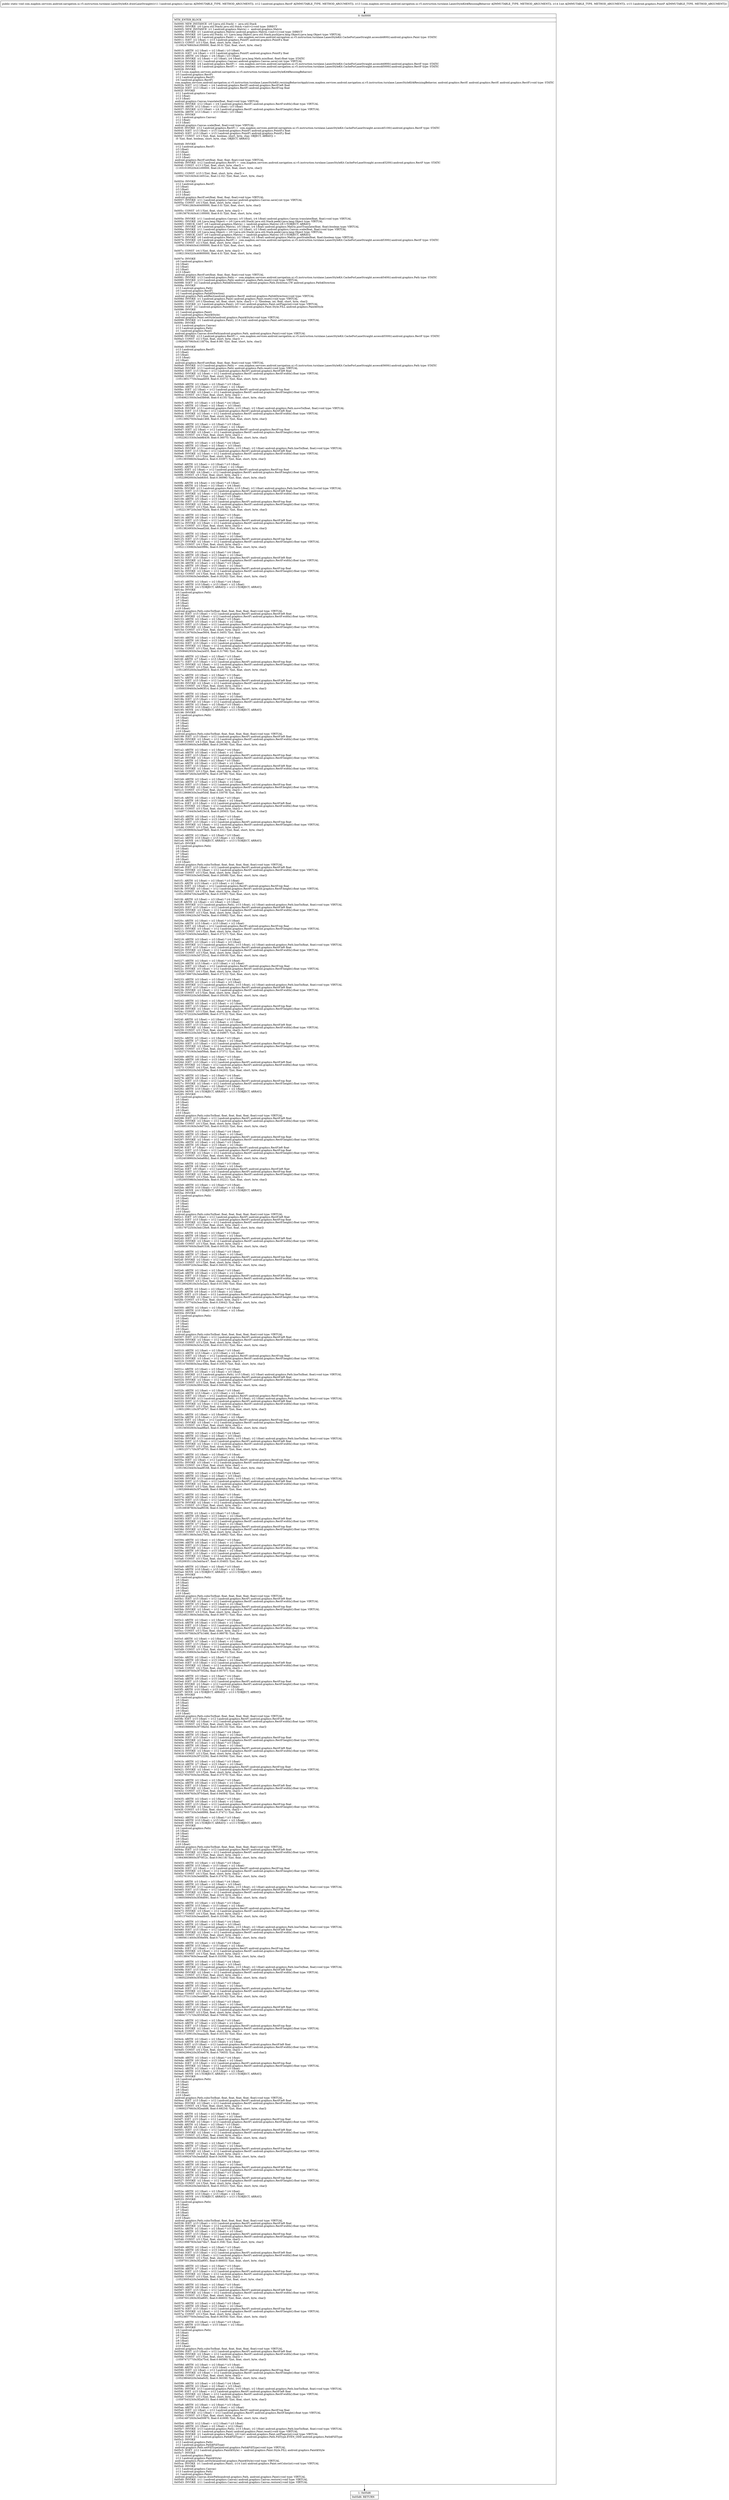 digraph "CFG forcom.mapbox.services.android.navigation.ui.v5.instruction.turnlane.LanesStyleKit.drawLaneStraight(Landroid\/graphics\/Canvas;Landroid\/graphics\/RectF;Lcom\/mapbox\/services\/android\/navigation\/ui\/v5\/instruction\/turnlane\/LanesStyleKit$ResizingBehavior;ILandroid\/graphics\/PointF;)V" {
Node_0 [shape=record,label="{0\:\ 0x0000|MTH_ENTER_BLOCK\l|0x0000: NEW_INSTANCE  (r0 I:java.util.Stack) =  java.util.Stack \l0x0002: INVOKE  (r0 I:java.util.Stack) java.util.Stack.\<init\>():void type: DIRECT \l0x0005: NEW_INSTANCE  (r1 I:android.graphics.Matrix) =  android.graphics.Matrix \l0x0007: INVOKE  (r1 I:android.graphics.Matrix) android.graphics.Matrix.\<init\>():void type: DIRECT \l0x000a: INVOKE  (r0 I:java.util.Stack), (r1 I:java.lang.Object) java.util.Stack.push(java.lang.Object):java.lang.Object type: VIRTUAL \l0x000d: INVOKE  (r1 I:android.graphics.Paint) =  com.mapbox.services.android.navigation.ui.v5.instruction.turnlane.LanesStyleKit.CacheForLaneStraight.access$4800():android.graphics.Paint type: STATIC \l0x0011: IGET  (r2 I:float) = (r15 I:android.graphics.PointF) android.graphics.PointF.x float \l0x0013: CONST  (r3 I:?[int, float, short, byte, char]) = \l  (1106247680(0x41f00000, float:30.0) ?[int, float, short, byte, char])\l \l0x0015: ARITH  (r2 I:float) = (r2 I:float) \/ (r3 I:float) \l0x0016: IGET  (r4 I:float) = (r15 I:android.graphics.PointF) android.graphics.PointF.y float \l0x0018: ARITH  (r4 I:float) = (r4 I:float) \/ (r3 I:float) \l0x0019: INVOKE  (r2 I:float) = (r2 I:float), (r4 I:float) java.lang.Math.min(float, float):float type: STATIC \l0x001d: INVOKE  (r11 I:android.graphics.Canvas) android.graphics.Canvas.save():int type: VIRTUAL \l0x0020: INVOKE  (r4 I:android.graphics.RectF) =  com.mapbox.services.android.navigation.ui.v5.instruction.turnlane.LanesStyleKit.CacheForLaneStraight.access$4900():android.graphics.RectF type: STATIC \l0x0024: INVOKE  (r5 I:android.graphics.RectF) =  com.mapbox.services.android.navigation.ui.v5.instruction.turnlane.LanesStyleKit.CacheForLaneStraight.access$5000():android.graphics.RectF type: STATIC \l0x0028: INVOKE  \l  (r13 I:com.mapbox.services.android.navigation.ui.v5.instruction.turnlane.LanesStyleKit$ResizingBehavior)\l  (r5 I:android.graphics.RectF)\l  (r12 I:android.graphics.RectF)\l  (r4 I:android.graphics.RectF)\l com.mapbox.services.android.navigation.ui.v5.instruction.turnlane.LanesStyleKit.resizingBehaviorApply(com.mapbox.services.android.navigation.ui.v5.instruction.turnlane.LanesStyleKit$ResizingBehavior, android.graphics.RectF, android.graphics.RectF, android.graphics.RectF):void type: STATIC \l0x002b: IGET  (r12 I:float) = (r4 I:android.graphics.RectF) android.graphics.RectF.left float \l0x002d: IGET  (r13 I:float) = (r4 I:android.graphics.RectF) android.graphics.RectF.top float \l0x002f: INVOKE  \l  (r11 I:android.graphics.Canvas)\l  (r12 I:float)\l  (r13 I:float)\l android.graphics.Canvas.translate(float, float):void type: VIRTUAL \l0x0032: INVOKE  (r12 I:float) = (r4 I:android.graphics.RectF) android.graphics.RectF.width():float type: VIRTUAL \l0x0036: ARITH  (r12 I:float) = (r12 I:float) \/ (r3 I:float) \l0x0037: INVOKE  (r13 I:float) = (r4 I:android.graphics.RectF) android.graphics.RectF.height():float type: VIRTUAL \l0x003b: ARITH  (r13 I:float) = (r13 I:float) \/ (r3 I:float) \l0x003c: INVOKE  \l  (r11 I:android.graphics.Canvas)\l  (r12 I:float)\l  (r13 I:float)\l android.graphics.Canvas.scale(float, float):void type: VIRTUAL \l0x003f: INVOKE  (r12 I:android.graphics.RectF) =  com.mapbox.services.android.navigation.ui.v5.instruction.turnlane.LanesStyleKit.CacheForLaneStraight.access$5100():android.graphics.RectF type: STATIC \l0x0043: IGET  (r13 I:float) = (r15 I:android.graphics.PointF) android.graphics.PointF.x float \l0x0045: IGET  (r15 I:float) = (r15 I:android.graphics.PointF) android.graphics.PointF.y float \l0x0047: CONST  (r3 I:?[int, float, boolean, short, byte, char, OBJECT, ARRAY]) = \l  (0 ?[int, float, boolean, short, byte, char, OBJECT, ARRAY])\l \l0x0048: INVOKE  \l  (r12 I:android.graphics.RectF)\l  (r3 I:float)\l  (r3 I:float)\l  (r13 I:float)\l  (r15 I:float)\l android.graphics.RectF.set(float, float, float, float):void type: VIRTUAL \l0x004b: INVOKE  (r12 I:android.graphics.RectF) =  com.mapbox.services.android.navigation.ui.v5.instruction.turnlane.LanesStyleKit.CacheForLaneStraight.access$5200():android.graphics.RectF type: STATIC \l0x004f: CONST  (r13 I:?[int, float, short, byte, char]) = \l  (1103101952(0x41c00000, float:24.0) ?[int, float, short, byte, char])\l \l0x0051: CONST  (r15 I:?[int, float, short, byte, char]) = \l  (1094734316(0x414051ec, float:12.02) ?[int, float, short, byte, char])\l \l0x0054: INVOKE  \l  (r12 I:android.graphics.RectF)\l  (r3 I:float)\l  (r3 I:float)\l  (r15 I:float)\l  (r13 I:float)\l android.graphics.RectF.set(float, float, float, float):void type: VIRTUAL \l0x0057: INVOKE  (r11 I:android.graphics.Canvas) android.graphics.Canvas.save():int type: VIRTUAL \l0x005a: CONST  (r4 I:?[int, float, short, byte, char]) = \l  (1077936128(0x40400000, float:3.0) ?[int, float, short, byte, char])\l \l0x005c: CONST  (r5 I:?[int, float, short, byte, char]) = \l  (1091567616(0x41100000, float:9.0) ?[int, float, short, byte, char])\l \l0x005e: INVOKE  (r11 I:android.graphics.Canvas), (r5 I:float), (r4 I:float) android.graphics.Canvas.translate(float, float):void type: VIRTUAL \l0x0061: INVOKE  (r6 I:java.lang.Object) = (r0 I:java.util.Stack) java.util.Stack.peek():java.lang.Object type: VIRTUAL \l0x0065: CHECK_CAST  (r6 I:android.graphics.Matrix) = (android.graphics.Matrix) (r6 I:?[OBJECT, ARRAY]) \l0x0067: INVOKE  (r6 I:android.graphics.Matrix), (r5 I:float), (r4 I:float) android.graphics.Matrix.postTranslate(float, float):boolean type: VIRTUAL \l0x006a: INVOKE  (r11 I:android.graphics.Canvas), (r2 I:float), (r2 I:float) android.graphics.Canvas.scale(float, float):void type: VIRTUAL \l0x006d: INVOKE  (r0 I:java.lang.Object) = (r0 I:java.util.Stack) java.util.Stack.peek():java.lang.Object type: VIRTUAL \l0x0071: CHECK_CAST  (r0 I:android.graphics.Matrix) = (android.graphics.Matrix) (r0 I:?[OBJECT, ARRAY]) \l0x0073: INVOKE  (r0 I:android.graphics.Matrix), (r2 I:float), (r2 I:float) android.graphics.Matrix.postScale(float, float):boolean type: VIRTUAL \l0x0076: INVOKE  (r0 I:android.graphics.RectF) =  com.mapbox.services.android.navigation.ui.v5.instruction.turnlane.LanesStyleKit.CacheForLaneStraight.access$5300():android.graphics.RectF type: STATIC \l0x007a: CONST  (r2 I:?[int, float, short, byte, char]) = \l  (1090519040(0x41000000, float:8.0) ?[int, float, short, byte, char])\l \l0x007c: CONST  (r4 I:?[int, float, short, byte, char]) = \l  (1082130432(0x40800000, float:4.0) ?[int, float, short, byte, char])\l \l0x007e: INVOKE  \l  (r0 I:android.graphics.RectF)\l  (r4 I:float)\l  (r2 I:float)\l  (r2 I:float)\l  (r13 I:float)\l android.graphics.RectF.set(float, float, float, float):void type: VIRTUAL \l0x0081: INVOKE  (r13 I:android.graphics.Path) =  com.mapbox.services.android.navigation.ui.v5.instruction.turnlane.LanesStyleKit.CacheForLaneStraight.access$5400():android.graphics.Path type: STATIC \l0x0085: INVOKE  (r13 I:android.graphics.Path) android.graphics.Path.reset():void type: VIRTUAL \l0x0088: SGET  (r2 I:android.graphics.Path$Direction) =  android.graphics.Path.Direction.CW android.graphics.Path$Direction \l0x008a: INVOKE  \l  (r13 I:android.graphics.Path)\l  (r0 I:android.graphics.RectF)\l  (r2 I:android.graphics.Path$Direction)\l android.graphics.Path.addRect(android.graphics.RectF, android.graphics.Path$Direction):void type: VIRTUAL \l0x008d: INVOKE  (r1 I:android.graphics.Paint) android.graphics.Paint.reset():void type: VIRTUAL \l0x0090: CONST  (r0 I:?[boolean, int, float, short, byte, char]) = (1 ?[boolean, int, float, short, byte, char]) \l0x0091: INVOKE  (r1 I:android.graphics.Paint), (r0 I:int) android.graphics.Paint.setFlags(int):void type: VIRTUAL \l0x0094: SGET  (r2 I:android.graphics.Paint$Style) =  android.graphics.Paint.Style.FILL android.graphics.Paint$Style \l0x0096: INVOKE  \l  (r1 I:android.graphics.Paint)\l  (r2 I:android.graphics.Paint$Style)\l android.graphics.Paint.setStyle(android.graphics.Paint$Style):void type: VIRTUAL \l0x0099: INVOKE  (r1 I:android.graphics.Paint), (r14 I:int) android.graphics.Paint.setColor(int):void type: VIRTUAL \l0x009c: INVOKE  \l  (r11 I:android.graphics.Canvas)\l  (r13 I:android.graphics.Path)\l  (r1 I:android.graphics.Paint)\l android.graphics.Canvas.drawPath(android.graphics.Path, android.graphics.Paint):void type: VIRTUAL \l0x009f: INVOKE  (r13 I:android.graphics.RectF) =  com.mapbox.services.android.navigation.ui.v5.instruction.turnlane.LanesStyleKit.CacheForLaneStraight.access$5500():android.graphics.RectF type: STATIC \l0x00a3: CONST  (r2 I:?[int, float, short, byte, char]) = \l  (1092605706(0x411fd70a, float:9.99) ?[int, float, short, byte, char])\l \l0x00a6: INVOKE  \l  (r13 I:android.graphics.RectF)\l  (r3 I:float)\l  (r3 I:float)\l  (r15 I:float)\l  (r2 I:float)\l android.graphics.RectF.set(float, float, float, float):void type: VIRTUAL \l0x00a9: INVOKE  (r13 I:android.graphics.Path) =  com.mapbox.services.android.navigation.ui.v5.instruction.turnlane.LanesStyleKit.CacheForLaneStraight.access$5600():android.graphics.Path type: STATIC \l0x00ad: INVOKE  (r13 I:android.graphics.Path) android.graphics.Path.reset():void type: VIRTUAL \l0x00b0: IGET  (r15 I:float) = (r12 I:android.graphics.RectF) android.graphics.RectF.left float \l0x00b2: INVOKE  (r2 I:float) = (r12 I:android.graphics.RectF) android.graphics.RectF.width():float type: VIRTUAL \l0x00b6: CONST  (r3 I:?[int, float, short, byte, char]) = \l  (1051385177(0x3eaadd59, float:0.33372) ?[int, float, short, byte, char])\l \l0x00b9: ARITH  (r2 I:float) = (r2 I:float) * (r3 I:float) \l0x00bb: ARITH  (r15 I:float) = (r15 I:float) + (r2 I:float) \l0x00bc: IGET  (r2 I:float) = (r12 I:android.graphics.RectF) android.graphics.RectF.top float \l0x00be: INVOKE  (r3 I:float) = (r12 I:android.graphics.RectF) android.graphics.RectF.height():float type: VIRTUAL \l0x00c2: CONST  (r4 I:?[int, float, short, byte, char]) = \l  (1054062150(0x3ed3b646, float:0.4135) ?[int, float, short, byte, char])\l \l0x00c5: ARITH  (r3 I:float) = (r3 I:float) * (r4 I:float) \l0x00c7: ARITH  (r2 I:float) = (r2 I:float) + (r3 I:float) \l0x00c8: INVOKE  (r13 I:android.graphics.Path), (r15 I:float), (r2 I:float) android.graphics.Path.moveTo(float, float):void type: VIRTUAL \l0x00cb: IGET  (r15 I:float) = (r12 I:android.graphics.RectF) android.graphics.RectF.left float \l0x00cd: INVOKE  (r2 I:float) = (r12 I:android.graphics.RectF) android.graphics.RectF.width():float type: VIRTUAL \l0x00d1: CONST  (r3 I:?[int, float, short, byte, char]) = \l  (1051399270(0x3eab1466, float:0.33414) ?[int, float, short, byte, char])\l \l0x00d4: ARITH  (r2 I:float) = (r2 I:float) * (r3 I:float) \l0x00d6: ARITH  (r15 I:float) = (r15 I:float) + (r2 I:float) \l0x00d7: IGET  (r2 I:float) = (r12 I:android.graphics.RectF) android.graphics.RectF.top float \l0x00d9: INVOKE  (r3 I:float) = (r12 I:android.graphics.RectF) android.graphics.RectF.height():float type: VIRTUAL \l0x00dd: CONST  (r4 I:?[int, float, short, byte, char]) = \l  (1052292153(0x3eb8b439, float:0.36075) ?[int, float, short, byte, char])\l \l0x00e0: ARITH  (r3 I:float) = (r3 I:float) * (r4 I:float) \l0x00e2: ARITH  (r2 I:float) = (r2 I:float) + (r3 I:float) \l0x00e3: INVOKE  (r13 I:android.graphics.Path), (r15 I:float), (r2 I:float) android.graphics.Path.lineTo(float, float):void type: VIRTUAL \l0x00e6: IGET  (r15 I:float) = (r12 I:android.graphics.RectF) android.graphics.RectF.left float \l0x00e8: INVOKE  (r2 I:float) = (r12 I:android.graphics.RectF) android.graphics.RectF.width():float type: VIRTUAL \l0x00ec: CONST  (r3 I:?[int, float, short, byte, char]) = \l  (1051393566(0x3eaafe1e, float:0.33397) ?[int, float, short, byte, char])\l \l0x00ef: ARITH  (r2 I:float) = (r2 I:float) * (r3 I:float) \l0x00f1: ARITH  (r15 I:float) = (r15 I:float) + (r2 I:float) \l0x00f2: IGET  (r2 I:float) = (r12 I:android.graphics.RectF) android.graphics.RectF.top float \l0x00f4: INVOKE  (r4 I:float) = (r12 I:android.graphics.RectF) android.graphics.RectF.height():float type: VIRTUAL \l0x00f8: CONST  (r5 I:?[int, float, short, byte, char]) = \l  (1052299200(0x3eb8cfc0, float:0.36096) ?[int, float, short, byte, char])\l \l0x00fb: ARITH  (r4 I:float) = (r4 I:float) * (r5 I:float) \l0x00fd: ARITH  (r2 I:float) = (r2 I:float) + (r4 I:float) \l0x00fe: INVOKE  (r13 I:android.graphics.Path), (r15 I:float), (r2 I:float) android.graphics.Path.lineTo(float, float):void type: VIRTUAL \l0x0101: IGET  (r15 I:float) = (r12 I:android.graphics.RectF) android.graphics.RectF.left float \l0x0103: INVOKE  (r2 I:float) = (r12 I:android.graphics.RectF) android.graphics.RectF.width():float type: VIRTUAL \l0x0107: ARITH  (r2 I:float) = (r2 I:float) * (r3 I:float) \l0x0109: ARITH  (r5 I:float) = (r15 I:float) + (r2 I:float) \l0x010b: IGET  (r15 I:float) = (r12 I:android.graphics.RectF) android.graphics.RectF.top float \l0x010d: INVOKE  (r2 I:float) = (r12 I:android.graphics.RectF) android.graphics.RectF.height():float type: VIRTUAL \l0x0111: CONST  (r3 I:?[int, float, short, byte, char]) = \l  (1052213972(0x3eb782d4, float:0.35842) ?[int, float, short, byte, char])\l \l0x0114: ARITH  (r2 I:float) = (r2 I:float) * (r3 I:float) \l0x0116: ARITH  (r6 I:float) = (r15 I:float) + (r2 I:float) \l0x0118: IGET  (r15 I:float) = (r12 I:android.graphics.RectF) android.graphics.RectF.left float \l0x011a: INVOKE  (r2 I:float) = (r12 I:android.graphics.RectF) android.graphics.RectF.width():float type: VIRTUAL \l0x011e: CONST  (r3 I:?[int, float, short, byte, char]) = \l  (1051382493(0x3eaad2dd, float:0.33364) ?[int, float, short, byte, char])\l \l0x0121: ARITH  (r2 I:float) = (r2 I:float) * (r3 I:float) \l0x0123: ARITH  (r7 I:float) = (r15 I:float) + (r2 I:float) \l0x0125: IGET  (r15 I:float) = (r12 I:android.graphics.RectF) android.graphics.RectF.top float \l0x0127: INVOKE  (r2 I:float) = (r12 I:android.graphics.RectF) android.graphics.RectF.height():float type: VIRTUAL \l0x012b: CONST  (r4 I:?[int, float, short, byte, char]) = \l  (1052113308(0x3eb5f99c, float:0.35542) ?[int, float, short, byte, char])\l \l0x012e: ARITH  (r2 I:float) = (r2 I:float) * (r4 I:float) \l0x0130: ARITH  (r8 I:float) = (r15 I:float) + (r2 I:float) \l0x0132: IGET  (r15 I:float) = (r12 I:android.graphics.RectF) android.graphics.RectF.left float \l0x0134: INVOKE  (r2 I:float) = (r12 I:android.graphics.RectF) android.graphics.RectF.width():float type: VIRTUAL \l0x0138: ARITH  (r2 I:float) = (r2 I:float) * (r3 I:float) \l0x013a: ARITH  (r9 I:float) = (r15 I:float) + (r2 I:float) \l0x013c: IGET  (r15 I:float) = (r12 I:android.graphics.RectF) android.graphics.RectF.top float \l0x013e: INVOKE  (r2 I:float) = (r12 I:android.graphics.RectF) android.graphics.RectF.height():float type: VIRTUAL \l0x0142: CONST  (r4 I:?[int, float, short, byte, char]) = \l  (1052019356(0x3eb48a9c, float:0.35262) ?[int, float, short, byte, char])\l \l0x0145: ARITH  (r2 I:float) = (r2 I:float) * (r4 I:float) \l0x0147: ARITH  (r10 I:float) = (r15 I:float) + (r2 I:float) \l0x0149: MOVE  (r4 I:?[OBJECT, ARRAY]) = (r13 I:?[OBJECT, ARRAY]) \l0x014a: INVOKE  \l  (r4 I:android.graphics.Path)\l  (r5 I:float)\l  (r6 I:float)\l  (r7 I:float)\l  (r8 I:float)\l  (r9 I:float)\l  (r10 I:float)\l android.graphics.Path.cubicTo(float, float, float, float, float, float):void type: VIRTUAL \l0x014d: IGET  (r15 I:float) = (r12 I:android.graphics.RectF) android.graphics.RectF.left float \l0x014f: INVOKE  (r2 I:float) = (r12 I:android.graphics.RectF) android.graphics.RectF.width():float type: VIRTUAL \l0x0153: ARITH  (r2 I:float) = (r2 I:float) * (r3 I:float) \l0x0155: ARITH  (r5 I:float) = (r15 I:float) + (r2 I:float) \l0x0157: IGET  (r15 I:float) = (r12 I:android.graphics.RectF) android.graphics.RectF.top float \l0x0159: INVOKE  (r2 I:float) = (r12 I:android.graphics.RectF) android.graphics.RectF.height():float type: VIRTUAL \l0x015d: CONST  (r3 I:?[int, float, short, byte, char]) = \l  (1051612676(0x3eae5604, float:0.3405) ?[int, float, short, byte, char])\l \l0x0160: ARITH  (r2 I:float) = (r2 I:float) * (r3 I:float) \l0x0162: ARITH  (r6 I:float) = (r15 I:float) + (r2 I:float) \l0x0164: IGET  (r15 I:float) = (r12 I:android.graphics.RectF) android.graphics.RectF.left float \l0x0166: INVOKE  (r2 I:float) = (r12 I:android.graphics.RectF) android.graphics.RectF.width():float type: VIRTUAL \l0x016a: CONST  (r3 I:?[int, float, short, byte, char]) = \l  (1050846293(0x3ea2a455, float:0.31766) ?[int, float, short, byte, char])\l \l0x016d: ARITH  (r2 I:float) = (r2 I:float) * (r3 I:float) \l0x016f: ARITH  (r7 I:float) = (r15 I:float) + (r2 I:float) \l0x0171: IGET  (r15 I:float) = (r12 I:android.graphics.RectF) android.graphics.RectF.top float \l0x0173: INVOKE  (r2 I:float) = (r12 I:android.graphics.RectF) android.graphics.RectF.height():float type: VIRTUAL \l0x0177: CONST  (r3 I:?[int, float, short, byte, char]) = \l  (1051285520(0x3ea95810, float:0.33075) ?[int, float, short, byte, char])\l \l0x017a: ARITH  (r2 I:float) = (r2 I:float) * (r3 I:float) \l0x017c: ARITH  (r8 I:float) = (r15 I:float) + (r2 I:float) \l0x017e: IGET  (r15 I:float) = (r12 I:android.graphics.RectF) android.graphics.RectF.left float \l0x0180: INVOKE  (r2 I:float) = (r12 I:android.graphics.RectF) android.graphics.RectF.width():float type: VIRTUAL \l0x0184: CONST  (r4 I:?[int, float, short, byte, char]) = \l  (1050033940(0x3e963f14, float:0.29345) ?[int, float, short, byte, char])\l \l0x0187: ARITH  (r2 I:float) = (r2 I:float) * (r4 I:float) \l0x0189: ARITH  (r9 I:float) = (r15 I:float) + (r2 I:float) \l0x018b: IGET  (r15 I:float) = (r12 I:android.graphics.RectF) android.graphics.RectF.top float \l0x018d: INVOKE  (r2 I:float) = (r12 I:android.graphics.RectF) android.graphics.RectF.height():float type: VIRTUAL \l0x0191: ARITH  (r2 I:float) = (r2 I:float) * (r3 I:float) \l0x0193: ARITH  (r10 I:float) = (r15 I:float) + (r2 I:float) \l0x0195: MOVE  (r4 I:?[OBJECT, ARRAY]) = (r13 I:?[OBJECT, ARRAY]) \l0x0196: INVOKE  \l  (r4 I:android.graphics.Path)\l  (r5 I:float)\l  (r6 I:float)\l  (r7 I:float)\l  (r8 I:float)\l  (r9 I:float)\l  (r10 I:float)\l android.graphics.Path.cubicTo(float, float, float, float, float, float):void type: VIRTUAL \l0x0199: IGET  (r15 I:float) = (r12 I:android.graphics.RectF) android.graphics.RectF.left float \l0x019b: INVOKE  (r2 I:float) = (r12 I:android.graphics.RectF) android.graphics.RectF.width():float type: VIRTUAL \l0x019f: CONST  (r4 I:?[int, float, short, byte, char]) = \l  (1049950390(0x3e94f8b6, float:0.29096) ?[int, float, short, byte, char])\l \l0x01a2: ARITH  (r2 I:float) = (r2 I:float) * (r4 I:float) \l0x01a4: ARITH  (r5 I:float) = (r15 I:float) + (r2 I:float) \l0x01a6: IGET  (r15 I:float) = (r12 I:android.graphics.RectF) android.graphics.RectF.top float \l0x01a8: INVOKE  (r2 I:float) = (r12 I:android.graphics.RectF) android.graphics.RectF.height():float type: VIRTUAL \l0x01ac: ARITH  (r2 I:float) = (r2 I:float) * (r3 I:float) \l0x01ae: ARITH  (r6 I:float) = (r15 I:float) + (r2 I:float) \l0x01b0: IGET  (r15 I:float) = (r12 I:android.graphics.RectF) android.graphics.RectF.left float \l0x01b2: INVOKE  (r2 I:float) = (r12 I:android.graphics.RectF) android.graphics.RectF.width():float type: VIRTUAL \l0x01b6: CONST  (r3 I:?[int, float, short, byte, char]) = \l  (1049849726(0x3e936f7e, float:0.28796) ?[int, float, short, byte, char])\l \l0x01b9: ARITH  (r2 I:float) = (r2 I:float) * (r3 I:float) \l0x01bb: ARITH  (r7 I:float) = (r15 I:float) + (r2 I:float) \l0x01bd: IGET  (r15 I:float) = (r12 I:android.graphics.RectF) android.graphics.RectF.top float \l0x01bf: INVOKE  (r2 I:float) = (r12 I:android.graphics.RectF) android.graphics.RectF.height():float type: VIRTUAL \l0x01c3: CONST  (r3 I:?[int, float, short, byte, char]) = \l  (1051286863(0x3ea95d4f, float:0.33079) ?[int, float, short, byte, char])\l \l0x01c6: ARITH  (r2 I:float) = (r2 I:float) * (r3 I:float) \l0x01c8: ARITH  (r8 I:float) = (r15 I:float) + (r2 I:float) \l0x01ca: IGET  (r15 I:float) = (r12 I:android.graphics.RectF) android.graphics.RectF.left float \l0x01cc: INVOKE  (r2 I:float) = (r12 I:android.graphics.RectF) android.graphics.RectF.width():float type: VIRTUAL \l0x01d0: CONST  (r3 I:?[int, float, short, byte, char]) = \l  (1049771544(0x3e923e18, float:0.28563) ?[int, float, short, byte, char])\l \l0x01d3: ARITH  (r2 I:float) = (r2 I:float) * (r3 I:float) \l0x01d5: ARITH  (r9 I:float) = (r15 I:float) + (r2 I:float) \l0x01d7: IGET  (r15 I:float) = (r12 I:android.graphics.RectF) android.graphics.RectF.top float \l0x01d9: INVOKE  (r2 I:float) = (r12 I:android.graphics.RectF) android.graphics.RectF.height():float type: VIRTUAL \l0x01dd: CONST  (r3 I:?[int, float, short, byte, char]) = \l  (1051293909(0x3ea978d5, float:0.331) ?[int, float, short, byte, char])\l \l0x01e0: ARITH  (r2 I:float) = (r2 I:float) * (r3 I:float) \l0x01e2: ARITH  (r10 I:float) = (r15 I:float) + (r2 I:float) \l0x01e4: MOVE  (r4 I:?[OBJECT, ARRAY]) = (r13 I:?[OBJECT, ARRAY]) \l0x01e5: INVOKE  \l  (r4 I:android.graphics.Path)\l  (r5 I:float)\l  (r6 I:float)\l  (r7 I:float)\l  (r8 I:float)\l  (r9 I:float)\l  (r10 I:float)\l android.graphics.Path.cubicTo(float, float, float, float, float, float):void type: VIRTUAL \l0x01e8: IGET  (r15 I:float) = (r12 I:android.graphics.RectF) android.graphics.RectF.left float \l0x01ea: INVOKE  (r2 I:float) = (r12 I:android.graphics.RectF) android.graphics.RectF.width():float type: VIRTUAL \l0x01ee: CONST  (r3 I:?[int, float, short, byte, char]) = \l  (1049779933(0x3e925edd, float:0.28588) ?[int, float, short, byte, char])\l \l0x01f1: ARITH  (r2 I:float) = (r2 I:float) * (r3 I:float) \l0x01f3: ARITH  (r15 I:float) = (r15 I:float) + (r2 I:float) \l0x01f4: IGET  (r2 I:float) = (r12 I:android.graphics.RectF) android.graphics.RectF.top float \l0x01f6: INVOKE  (r3 I:float) = (r12 I:android.graphics.RectF) android.graphics.RectF.height():float type: VIRTUAL \l0x01fa: CONST  (r4 I:?[int, float, short, byte, char]) = \l  (1051289547(0x3ea967cb, float:0.33087) ?[int, float, short, byte, char])\l \l0x01fd: ARITH  (r3 I:float) = (r3 I:float) * (r4 I:float) \l0x01ff: ARITH  (r2 I:float) = (r2 I:float) + (r3 I:float) \l0x0200: INVOKE  (r13 I:android.graphics.Path), (r15 I:float), (r2 I:float) android.graphics.Path.lineTo(float, float):void type: VIRTUAL \l0x0203: IGET  (r15 I:float) = (r12 I:android.graphics.RectF) android.graphics.RectF.left float \l0x0205: INVOKE  (r2 I:float) = (r12 I:android.graphics.RectF) android.graphics.RectF.width():float type: VIRTUAL \l0x0209: CONST  (r3 I:?[int, float, short, byte, char]) = \l  (1030810942(0x3d70ed3e, float:0.05882) ?[int, float, short, byte, char])\l \l0x020c: ARITH  (r2 I:float) = (r2 I:float) * (r3 I:float) \l0x020e: ARITH  (r15 I:float) = (r15 I:float) + (r2 I:float) \l0x020f: IGET  (r2 I:float) = (r12 I:android.graphics.RectF) android.graphics.RectF.top float \l0x0211: INVOKE  (r3 I:float) = (r12 I:android.graphics.RectF) android.graphics.RectF.height():float type: VIRTUAL \l0x0215: CONST  (r4 I:?[int, float, short, byte, char]) = \l  (1052675345(0x3ebe8d11, float:0.37217) ?[int, float, short, byte, char])\l \l0x0218: ARITH  (r3 I:float) = (r3 I:float) * (r4 I:float) \l0x021a: ARITH  (r2 I:float) = (r2 I:float) + (r3 I:float) \l0x021b: INVOKE  (r13 I:android.graphics.Path), (r15 I:float), (r2 I:float) android.graphics.Path.lineTo(float, float):void type: VIRTUAL \l0x021e: IGET  (r15 I:float) = (r12 I:android.graphics.RectF) android.graphics.RectF.left float \l0x0220: INVOKE  (r2 I:float) = (r12 I:android.graphics.RectF) android.graphics.RectF.width():float type: VIRTUAL \l0x0224: CONST  (r3 I:?[int, float, short, byte, char]) = \l  (1030902210(0x3d7251c2, float:0.05916) ?[int, float, short, byte, char])\l \l0x0227: ARITH  (r2 I:float) = (r2 I:float) * (r3 I:float) \l0x0229: ARITH  (r15 I:float) = (r15 I:float) + (r2 I:float) \l0x022a: IGET  (r2 I:float) = (r12 I:android.graphics.RectF) android.graphics.RectF.top float \l0x022c: INVOKE  (r3 I:float) = (r12 I:android.graphics.RectF) android.graphics.RectF.height():float type: VIRTUAL \l0x0230: CONST  (r4 I:?[int, float, short, byte, char]) = \l  (1052673667(0x3ebe8683, float:0.37212) ?[int, float, short, byte, char])\l \l0x0233: ARITH  (r3 I:float) = (r3 I:float) * (r4 I:float) \l0x0235: ARITH  (r2 I:float) = (r2 I:float) + (r3 I:float) \l0x0236: INVOKE  (r13 I:android.graphics.Path), (r15 I:float), (r2 I:float) android.graphics.Path.lineTo(float, float):void type: VIRTUAL \l0x0239: IGET  (r15 I:float) = (r12 I:android.graphics.RectF) android.graphics.RectF.left float \l0x023b: INVOKE  (r2 I:float) = (r12 I:android.graphics.RectF) android.graphics.RectF.width():float type: VIRTUAL \l0x023f: CONST  (r3 I:?[int, float, short, byte, char]) = \l  (1029560032(0x3d5dd6e0, float:0.05416) ?[int, float, short, byte, char])\l \l0x0242: ARITH  (r2 I:float) = (r2 I:float) * (r3 I:float) \l0x0244: ARITH  (r5 I:float) = (r15 I:float) + (r2 I:float) \l0x0246: IGET  (r15 I:float) = (r12 I:android.graphics.RectF) android.graphics.RectF.top float \l0x0248: INVOKE  (r2 I:float) = (r12 I:android.graphics.RectF) android.graphics.RectF.height():float type: VIRTUAL \l0x024c: CONST  (r3 I:?[int, float, short, byte, char]) = \l  (1052707222(0x3ebf0996, float:0.37312) ?[int, float, short, byte, char])\l \l0x024f: ARITH  (r2 I:float) = (r2 I:float) * (r3 I:float) \l0x0251: ARITH  (r6 I:float) = (r15 I:float) + (r2 I:float) \l0x0253: IGET  (r15 I:float) = (r12 I:android.graphics.RectF) android.graphics.RectF.left float \l0x0255: INVOKE  (r2 I:float) = (r12 I:android.graphics.RectF) android.graphics.RectF.width():float type: VIRTUAL \l0x0259: CONST  (r3 I:?[int, float, short, byte, char]) = \l  (1028086322(0x3d475a32, float:0.04867) ?[int, float, short, byte, char])\l \l0x025c: ARITH  (r2 I:float) = (r2 I:float) * (r3 I:float) \l0x025e: ARITH  (r7 I:float) = (r15 I:float) + (r2 I:float) \l0x0260: IGET  (r15 I:float) = (r12 I:android.graphics.RectF) android.graphics.RectF.top float \l0x0262: INVOKE  (r2 I:float) = (r12 I:android.graphics.RectF) android.graphics.RectF.height():float type: VIRTUAL \l0x0266: CONST  (r3 I:?[int, float, short, byte, char]) = \l  (1052727019(0x3ebf56eb, float:0.37371) ?[int, float, short, byte, char])\l \l0x0269: ARITH  (r2 I:float) = (r2 I:float) * (r3 I:float) \l0x026b: ARITH  (r8 I:float) = (r15 I:float) + (r2 I:float) \l0x026d: IGET  (r15 I:float) = (r12 I:android.graphics.RectF) android.graphics.RectF.left float \l0x026f: INVOKE  (r2 I:float) = (r12 I:android.graphics.RectF) android.graphics.RectF.width():float type: VIRTUAL \l0x0273: CONST  (r4 I:?[int, float, short, byte, char]) = \l  (1026545502(0x3d2fd75e, float:0.04293) ?[int, float, short, byte, char])\l \l0x0276: ARITH  (r2 I:float) = (r2 I:float) * (r4 I:float) \l0x0278: ARITH  (r9 I:float) = (r15 I:float) + (r2 I:float) \l0x027a: IGET  (r15 I:float) = (r12 I:android.graphics.RectF) android.graphics.RectF.top float \l0x027c: INVOKE  (r2 I:float) = (r12 I:android.graphics.RectF) android.graphics.RectF.height():float type: VIRTUAL \l0x0280: ARITH  (r2 I:float) = (r2 I:float) * (r3 I:float) \l0x0282: ARITH  (r10 I:float) = (r15 I:float) + (r2 I:float) \l0x0284: MOVE  (r4 I:?[OBJECT, ARRAY]) = (r13 I:?[OBJECT, ARRAY]) \l0x0285: INVOKE  \l  (r4 I:android.graphics.Path)\l  (r5 I:float)\l  (r6 I:float)\l  (r7 I:float)\l  (r8 I:float)\l  (r9 I:float)\l  (r10 I:float)\l android.graphics.Path.cubicTo(float, float, float, float, float, float):void type: VIRTUAL \l0x0288: IGET  (r15 I:float) = (r12 I:android.graphics.RectF) android.graphics.RectF.left float \l0x028a: INVOKE  (r2 I:float) = (r12 I:android.graphics.RectF) android.graphics.RectF.width():float type: VIRTUAL \l0x028e: CONST  (r4 I:?[int, float, short, byte, char]) = \l  (1016951619(0x3c9d7343, float:0.01922) ?[int, float, short, byte, char])\l \l0x0291: ARITH  (r2 I:float) = (r2 I:float) * (r4 I:float) \l0x0293: ARITH  (r5 I:float) = (r15 I:float) + (r2 I:float) \l0x0295: IGET  (r15 I:float) = (r12 I:android.graphics.RectF) android.graphics.RectF.top float \l0x0297: INVOKE  (r2 I:float) = (r12 I:android.graphics.RectF) android.graphics.RectF.height():float type: VIRTUAL \l0x029b: ARITH  (r2 I:float) = (r2 I:float) * (r3 I:float) \l0x029d: ARITH  (r6 I:float) = (r15 I:float) + (r2 I:float) \l0x029f: IGET  (r7 I:float) = (r12 I:android.graphics.RectF) android.graphics.RectF.left float \l0x02a1: IGET  (r15 I:float) = (r12 I:android.graphics.RectF) android.graphics.RectF.top float \l0x02a3: INVOKE  (r2 I:float) = (r12 I:android.graphics.RectF) android.graphics.RectF.height():float type: VIRTUAL \l0x02a7: CONST  (r3 I:?[int, float, short, byte, char]) = \l  (1052403890(0x3eba68b2, float:0.36408) ?[int, float, short, byte, char])\l \l0x02aa: ARITH  (r2 I:float) = (r2 I:float) * (r3 I:float) \l0x02ac: ARITH  (r8 I:float) = (r15 I:float) + (r2 I:float) \l0x02ae: IGET  (r9 I:float) = (r12 I:android.graphics.RectF) android.graphics.RectF.left float \l0x02b0: IGET  (r15 I:float) = (r12 I:android.graphics.RectF) android.graphics.RectF.top float \l0x02b2: INVOKE  (r2 I:float) = (r12 I:android.graphics.RectF) android.graphics.RectF.height():float type: VIRTUAL \l0x02b6: CONST  (r3 I:?[int, float, short, byte, char]) = \l  (1052005598(0x3eb454de, float:0.35221) ?[int, float, short, byte, char])\l \l0x02b9: ARITH  (r2 I:float) = (r2 I:float) * (r3 I:float) \l0x02bb: ARITH  (r10 I:float) = (r15 I:float) + (r2 I:float) \l0x02bd: MOVE  (r4 I:?[OBJECT, ARRAY]) = (r13 I:?[OBJECT, ARRAY]) \l0x02be: INVOKE  \l  (r4 I:android.graphics.Path)\l  (r5 I:float)\l  (r6 I:float)\l  (r7 I:float)\l  (r8 I:float)\l  (r9 I:float)\l  (r10 I:float)\l android.graphics.Path.cubicTo(float, float, float, float, float, float):void type: VIRTUAL \l0x02c1: IGET  (r5 I:float) = (r12 I:android.graphics.RectF) android.graphics.RectF.left float \l0x02c3: IGET  (r15 I:float) = (r12 I:android.graphics.RectF) android.graphics.RectF.top float \l0x02c5: INVOKE  (r2 I:float) = (r12 I:android.graphics.RectF) android.graphics.RectF.height():float type: VIRTUAL \l0x02c9: CONST  (r3 I:?[int, float, short, byte, char]) = \l  (1051797225(0x3eb126e9, float:0.346) ?[int, float, short, byte, char])\l \l0x02cc: ARITH  (r2 I:float) = (r2 I:float) * (r3 I:float) \l0x02ce: ARITH  (r6 I:float) = (r15 I:float) + (r2 I:float) \l0x02d0: IGET  (r15 I:float) = (r12 I:android.graphics.RectF) android.graphics.RectF.left float \l0x02d2: INVOKE  (r2 I:float) = (r12 I:android.graphics.RectF) android.graphics.RectF.width():float type: VIRTUAL \l0x02d6: CONST  (r3 I:?[int, float, short, byte, char]) = \l  (1000936760(0x3ba91538, float:0.00516) ?[int, float, short, byte, char])\l \l0x02d9: ARITH  (r2 I:float) = (r2 I:float) * (r3 I:float) \l0x02db: ARITH  (r7 I:float) = (r15 I:float) + (r2 I:float) \l0x02dd: IGET  (r15 I:float) = (r12 I:android.graphics.RectF) android.graphics.RectF.top float \l0x02df: INVOKE  (r2 I:float) = (r12 I:android.graphics.RectF) android.graphics.RectF.height():float type: VIRTUAL \l0x02e3: CONST  (r3 I:?[int, float, short, byte, char]) = \l  (1051606972(0x3eae3fbc, float:0.34033) ?[int, float, short, byte, char])\l \l0x02e6: ARITH  (r2 I:float) = (r2 I:float) * (r3 I:float) \l0x02e8: ARITH  (r8 I:float) = (r15 I:float) + (r2 I:float) \l0x02ea: IGET  (r15 I:float) = (r12 I:android.graphics.RectF) android.graphics.RectF.left float \l0x02ec: INVOKE  (r2 I:float) = (r12 I:android.graphics.RectF) android.graphics.RectF.width():float type: VIRTUAL \l0x02f0: CONST  (r3 I:?[int, float, short, byte, char]) = \l  (1012804291(0x3c5e2ac3, float:0.01356) ?[int, float, short, byte, char])\l \l0x02f3: ARITH  (r2 I:float) = (r2 I:float) * (r3 I:float) \l0x02f5: ARITH  (r9 I:float) = (r15 I:float) + (r2 I:float) \l0x02f7: IGET  (r15 I:float) = (r12 I:android.graphics.RectF) android.graphics.RectF.top float \l0x02f9: INVOKE  (r2 I:float) = (r12 I:android.graphics.RectF) android.graphics.RectF.height():float type: VIRTUAL \l0x02fd: CONST  (r3 I:?[int, float, short, byte, char]) = \l  (1051475774(0x3eac3f3e, float:0.33642) ?[int, float, short, byte, char])\l \l0x0300: ARITH  (r2 I:float) = (r2 I:float) * (r3 I:float) \l0x0302: ARITH  (r10 I:float) = (r15 I:float) + (r2 I:float) \l0x0304: INVOKE  \l  (r4 I:android.graphics.Path)\l  (r5 I:float)\l  (r6 I:float)\l  (r7 I:float)\l  (r8 I:float)\l  (r9 I:float)\l  (r10 I:float)\l android.graphics.Path.cubicTo(float, float, float, float, float, float):void type: VIRTUAL \l0x0307: IGET  (r15 I:float) = (r12 I:android.graphics.RectF) android.graphics.RectF.left float \l0x0309: INVOKE  (r2 I:float) = (r12 I:android.graphics.RectF) android.graphics.RectF.width():float type: VIRTUAL \l0x030d: CONST  (r3 I:?[int, float, short, byte, char]) = \l  (1012535856(0x3c5a1230, float:0.01331) ?[int, float, short, byte, char])\l \l0x0310: ARITH  (r2 I:float) = (r2 I:float) * (r3 I:float) \l0x0312: ARITH  (r15 I:float) = (r15 I:float) + (r2 I:float) \l0x0313: IGET  (r2 I:float) = (r12 I:android.graphics.RectF) android.graphics.RectF.top float \l0x0315: INVOKE  (r3 I:float) = (r12 I:android.graphics.RectF) android.graphics.RectF.height():float type: VIRTUAL \l0x0319: CONST  (r4 I:?[int, float, short, byte, char]) = \l  (1051478458(0x3eac49ba, float:0.3365) ?[int, float, short, byte, char])\l \l0x031c: ARITH  (r3 I:float) = (r3 I:float) * (r4 I:float) \l0x031e: ARITH  (r2 I:float) = (r2 I:float) + (r3 I:float) \l0x031f: INVOKE  (r13 I:android.graphics.Path), (r15 I:float), (r2 I:float) android.graphics.Path.lineTo(float, float):void type: VIRTUAL \l0x0322: IGET  (r15 I:float) = (r12 I:android.graphics.RectF) android.graphics.RectF.left float \l0x0324: INVOKE  (r2 I:float) = (r12 I:android.graphics.RectF) android.graphics.RectF.width():float type: VIRTUAL \l0x0328: CONST  (r3 I:?[int, float, short, byte, char]) = \l  (1056972326(0x3f001e26, float:0.50046) ?[int, float, short, byte, char])\l \l0x032b: ARITH  (r2 I:float) = (r2 I:float) * (r3 I:float) \l0x032d: ARITH  (r15 I:float) = (r15 I:float) + (r2 I:float) \l0x032e: IGET  (r2 I:float) = (r12 I:android.graphics.RectF) android.graphics.RectF.top float \l0x0330: INVOKE  (r13 I:android.graphics.Path), (r15 I:float), (r2 I:float) android.graphics.Path.lineTo(float, float):void type: VIRTUAL \l0x0333: IGET  (r15 I:float) = (r12 I:android.graphics.RectF) android.graphics.RectF.left float \l0x0335: INVOKE  (r2 I:float) = (r12 I:android.graphics.RectF) android.graphics.RectF.width():float type: VIRTUAL \l0x0339: CONST  (r3 I:?[int, float, short, byte, char]) = \l  (1065129911(0x3f7c97b7, float:0.98669) ?[int, float, short, byte, char])\l \l0x033c: ARITH  (r2 I:float) = (r2 I:float) * (r3 I:float) \l0x033e: ARITH  (r15 I:float) = (r15 I:float) + (r2 I:float) \l0x033f: IGET  (r2 I:float) = (r12 I:android.graphics.RectF) android.graphics.RectF.top float \l0x0341: INVOKE  (r3 I:float) = (r12 I:android.graphics.RectF) android.graphics.RectF.height():float type: VIRTUAL \l0x0345: CONST  (r4 I:?[int, float, short, byte, char]) = \l  (1051565029(0x3ead9be5, float:0.33908) ?[int, float, short, byte, char])\l \l0x0348: ARITH  (r3 I:float) = (r3 I:float) * (r4 I:float) \l0x034a: ARITH  (r2 I:float) = (r2 I:float) + (r3 I:float) \l0x034b: INVOKE  (r13 I:android.graphics.Path), (r15 I:float), (r2 I:float) android.graphics.Path.lineTo(float, float):void type: VIRTUAL \l0x034e: IGET  (r15 I:float) = (r12 I:android.graphics.RectF) android.graphics.RectF.left float \l0x0350: INVOKE  (r2 I:float) = (r12 I:android.graphics.RectF) android.graphics.RectF.width():float type: VIRTUAL \l0x0354: CONST  (r3 I:?[int, float, short, byte, char]) = \l  (1065125717(0x3f7c8755, float:0.98644) ?[int, float, short, byte, char])\l \l0x0357: ARITH  (r2 I:float) = (r2 I:float) * (r3 I:float) \l0x0359: ARITH  (r15 I:float) = (r15 I:float) + (r2 I:float) \l0x035a: IGET  (r2 I:float) = (r12 I:android.graphics.RectF) android.graphics.RectF.top float \l0x035c: INVOKE  (r3 I:float) = (r12 I:android.graphics.RectF) android.graphics.RectF.height():float type: VIRTUAL \l0x0360: CONST  (r4 I:?[int, float, short, byte, char]) = \l  (1051562344(0x3ead9168, float:0.339) ?[int, float, short, byte, char])\l \l0x0363: ARITH  (r3 I:float) = (r3 I:float) * (r4 I:float) \l0x0365: ARITH  (r2 I:float) = (r2 I:float) + (r3 I:float) \l0x0366: INVOKE  (r13 I:android.graphics.Path), (r15 I:float), (r2 I:float) android.graphics.Path.lineTo(float, float):void type: VIRTUAL \l0x0369: IGET  (r15 I:float) = (r12 I:android.graphics.RectF) android.graphics.RectF.left float \l0x036b: INVOKE  (r2 I:float) = (r12 I:android.graphics.RectF) android.graphics.RectF.width():float type: VIRTUAL \l0x036f: CONST  (r3 I:?[int, float, short, byte, char]) = \l  (1065266646(0x3f7eadd6, float:0.99484) ?[int, float, short, byte, char])\l \l0x0372: ARITH  (r2 I:float) = (r2 I:float) * (r3 I:float) \l0x0374: ARITH  (r5 I:float) = (r15 I:float) + (r2 I:float) \l0x0376: IGET  (r15 I:float) = (r12 I:android.graphics.RectF) android.graphics.RectF.top float \l0x0378: INVOKE  (r2 I:float) = (r12 I:android.graphics.RectF) android.graphics.RectF.height():float type: VIRTUAL \l0x037c: CONST  (r3 I:?[int, float, short, byte, char]) = \l  (1051693878(0x3eaf9336, float:0.34292) ?[int, float, short, byte, char])\l \l0x037f: ARITH  (r2 I:float) = (r2 I:float) * (r3 I:float) \l0x0381: ARITH  (r6 I:float) = (r15 I:float) + (r2 I:float) \l0x0383: IGET  (r15 I:float) = (r12 I:android.graphics.RectF) android.graphics.RectF.left float \l0x0385: INVOKE  (r2 I:float) = (r12 I:android.graphics.RectF) android.graphics.RectF.width():float type: VIRTUAL \l0x0389: ARITH  (r7 I:float) = (r15 I:float) + (r2 I:float) \l0x038b: IGET  (r15 I:float) = (r12 I:android.graphics.RectF) android.graphics.RectF.top float \l0x038d: INVOKE  (r2 I:float) = (r12 I:android.graphics.RectF) android.graphics.RectF.height():float type: VIRTUAL \l0x0391: CONST  (r3 I:?[int, float, short, byte, char]) = \l  (1051885138(0x3eb27e52, float:0.34862) ?[int, float, short, byte, char])\l \l0x0394: ARITH  (r2 I:float) = (r2 I:float) * (r3 I:float) \l0x0396: ARITH  (r8 I:float) = (r15 I:float) + (r2 I:float) \l0x0398: IGET  (r15 I:float) = (r12 I:android.graphics.RectF) android.graphics.RectF.left float \l0x039a: INVOKE  (r2 I:float) = (r12 I:android.graphics.RectF) android.graphics.RectF.width():float type: VIRTUAL \l0x039e: ARITH  (r9 I:float) = (r15 I:float) + (r2 I:float) \l0x03a0: IGET  (r15 I:float) = (r12 I:android.graphics.RectF) android.graphics.RectF.top float \l0x03a2: INVOKE  (r2 I:float) = (r12 I:android.graphics.RectF) android.graphics.RectF.height():float type: VIRTUAL \l0x03a6: CONST  (r3 I:?[int, float, short, byte, char]) = \l  (1052093511(0x3eb5ac47, float:0.35483) ?[int, float, short, byte, char])\l \l0x03a9: ARITH  (r2 I:float) = (r2 I:float) * (r3 I:float) \l0x03ab: ARITH  (r10 I:float) = (r15 I:float) + (r2 I:float) \l0x03ad: MOVE  (r4 I:?[OBJECT, ARRAY]) = (r13 I:?[OBJECT, ARRAY]) \l0x03ae: INVOKE  \l  (r4 I:android.graphics.Path)\l  (r5 I:float)\l  (r6 I:float)\l  (r7 I:float)\l  (r8 I:float)\l  (r9 I:float)\l  (r10 I:float)\l android.graphics.Path.cubicTo(float, float, float, float, float, float):void type: VIRTUAL \l0x03b1: IGET  (r15 I:float) = (r12 I:android.graphics.RectF) android.graphics.RectF.left float \l0x03b3: INVOKE  (r2 I:float) = (r12 I:android.graphics.RectF) android.graphics.RectF.width():float type: VIRTUAL \l0x03b7: ARITH  (r5 I:float) = (r15 I:float) + (r2 I:float) \l0x03b9: IGET  (r15 I:float) = (r12 I:android.graphics.RectF) android.graphics.RectF.top float \l0x03bb: INVOKE  (r2 I:float) = (r12 I:android.graphics.RectF) android.graphics.RectF.height():float type: VIRTUAL \l0x03bf: CONST  (r3 I:?[int, float, short, byte, char]) = \l  (1052492138(0x3ebbc16a, float:0.36671) ?[int, float, short, byte, char])\l \l0x03c2: ARITH  (r2 I:float) = (r2 I:float) * (r3 I:float) \l0x03c4: ARITH  (r6 I:float) = (r15 I:float) + (r2 I:float) \l0x03c6: IGET  (r15 I:float) = (r12 I:android.graphics.RectF) android.graphics.RectF.left float \l0x03c8: INVOKE  (r2 I:float) = (r12 I:android.graphics.RectF) android.graphics.RectF.width():float type: VIRTUAL \l0x03cc: CONST  (r3 I:?[int, float, short, byte, char]) = \l  (1065030758(0x3f7b1466, float:0.98078) ?[int, float, short, byte, char])\l \l0x03cf: ARITH  (r2 I:float) = (r2 I:float) * (r3 I:float) \l0x03d1: ARITH  (r7 I:float) = (r15 I:float) + (r2 I:float) \l0x03d3: IGET  (r15 I:float) = (r12 I:android.graphics.RectF) android.graphics.RectF.top float \l0x03d5: INVOKE  (r2 I:float) = (r12 I:android.graphics.RectF) android.graphics.RectF.height():float type: VIRTUAL \l0x03d9: CONST  (r3 I:?[int, float, short, byte, char]) = \l  (1052813589(0x3ec0a915, float:0.37629) ?[int, float, short, byte, char])\l \l0x03dc: ARITH  (r2 I:float) = (r2 I:float) * (r3 I:float) \l0x03de: ARITH  (r8 I:float) = (r15 I:float) + (r2 I:float) \l0x03e0: IGET  (r15 I:float) = (r12 I:android.graphics.RectF) android.graphics.RectF.left float \l0x03e2: INVOKE  (r2 I:float) = (r12 I:android.graphics.RectF) android.graphics.RectF.width():float type: VIRTUAL \l0x03e6: CONST  (r4 I:?[int, float, short, byte, char]) = \l  (1064632970(0x3f75028a, float:0.95707) ?[int, float, short, byte, char])\l \l0x03e9: ARITH  (r2 I:float) = (r2 I:float) * (r4 I:float) \l0x03eb: ARITH  (r9 I:float) = (r15 I:float) + (r2 I:float) \l0x03ed: IGET  (r15 I:float) = (r12 I:android.graphics.RectF) android.graphics.RectF.top float \l0x03ef: INVOKE  (r2 I:float) = (r12 I:android.graphics.RectF) android.graphics.RectF.height():float type: VIRTUAL \l0x03f3: ARITH  (r2 I:float) = (r2 I:float) * (r3 I:float) \l0x03f5: ARITH  (r10 I:float) = (r15 I:float) + (r2 I:float) \l0x03f7: MOVE  (r4 I:?[OBJECT, ARRAY]) = (r13 I:?[OBJECT, ARRAY]) \l0x03f8: INVOKE  \l  (r4 I:android.graphics.Path)\l  (r5 I:float)\l  (r6 I:float)\l  (r7 I:float)\l  (r8 I:float)\l  (r9 I:float)\l  (r10 I:float)\l android.graphics.Path.cubicTo(float, float, float, float, float, float):void type: VIRTUAL \l0x03fb: IGET  (r15 I:float) = (r12 I:android.graphics.RectF) android.graphics.RectF.left float \l0x03fd: INVOKE  (r2 I:float) = (r12 I:android.graphics.RectF) android.graphics.RectF.width():float type: VIRTUAL \l0x0401: CONST  (r4 I:?[int, float, short, byte, char]) = \l  (1064536669(0x3f738a5d, float:0.95133) ?[int, float, short, byte, char])\l \l0x0404: ARITH  (r2 I:float) = (r2 I:float) * (r4 I:float) \l0x0406: ARITH  (r5 I:float) = (r15 I:float) + (r2 I:float) \l0x0408: IGET  (r15 I:float) = (r12 I:android.graphics.RectF) android.graphics.RectF.top float \l0x040a: INVOKE  (r2 I:float) = (r12 I:android.graphics.RectF) android.graphics.RectF.height():float type: VIRTUAL \l0x040e: ARITH  (r2 I:float) = (r2 I:float) * (r3 I:float) \l0x0410: ARITH  (r6 I:float) = (r15 I:float) + (r2 I:float) \l0x0412: IGET  (r15 I:float) = (r12 I:android.graphics.RectF) android.graphics.RectF.left float \l0x0414: INVOKE  (r2 I:float) = (r12 I:android.graphics.RectF) android.graphics.RectF.width():float type: VIRTUAL \l0x0418: CONST  (r3 I:?[int, float, short, byte, char]) = \l  (1064444562(0x3f722292, float:0.94584) ?[int, float, short, byte, char])\l \l0x041b: ARITH  (r2 I:float) = (r2 I:float) * (r3 I:float) \l0x041d: ARITH  (r7 I:float) = (r15 I:float) + (r2 I:float) \l0x041f: IGET  (r15 I:float) = (r12 I:android.graphics.RectF) android.graphics.RectF.top float \l0x0421: INVOKE  (r2 I:float) = (r12 I:android.graphics.RectF) android.graphics.RectF.height():float type: VIRTUAL \l0x0425: CONST  (r3 I:?[int, float, short, byte, char]) = \l  (1052795470(0x3ec0624e, float:0.37575) ?[int, float, short, byte, char])\l \l0x0428: ARITH  (r2 I:float) = (r2 I:float) * (r3 I:float) \l0x042a: ARITH  (r8 I:float) = (r15 I:float) + (r2 I:float) \l0x042c: IGET  (r15 I:float) = (r12 I:android.graphics.RectF) android.graphics.RectF.left float \l0x042e: INVOKE  (r2 I:float) = (r12 I:android.graphics.RectF) android.graphics.RectF.width():float type: VIRTUAL \l0x0432: CONST  (r3 I:?[int, float, short, byte, char]) = \l  (1064360676(0x3f70dae4, float:0.94084) ?[int, float, short, byte, char])\l \l0x0435: ARITH  (r2 I:float) = (r2 I:float) * (r3 I:float) \l0x0437: ARITH  (r9 I:float) = (r15 I:float) + (r2 I:float) \l0x0439: IGET  (r15 I:float) = (r12 I:android.graphics.RectF) android.graphics.RectF.top float \l0x043b: INVOKE  (r2 I:float) = (r12 I:android.graphics.RectF) android.graphics.RectF.height():float type: VIRTUAL \l0x043f: CONST  (r3 I:?[int, float, short, byte, char]) = \l  (1052760573(0x3ebfd9fd, float:0.37471) ?[int, float, short, byte, char])\l \l0x0442: ARITH  (r2 I:float) = (r2 I:float) * (r3 I:float) \l0x0444: ARITH  (r10 I:float) = (r15 I:float) + (r2 I:float) \l0x0446: MOVE  (r4 I:?[OBJECT, ARRAY]) = (r13 I:?[OBJECT, ARRAY]) \l0x0447: INVOKE  \l  (r4 I:android.graphics.Path)\l  (r5 I:float)\l  (r6 I:float)\l  (r7 I:float)\l  (r8 I:float)\l  (r9 I:float)\l  (r10 I:float)\l android.graphics.Path.cubicTo(float, float, float, float, float, float):void type: VIRTUAL \l0x044a: IGET  (r15 I:float) = (r12 I:android.graphics.RectF) android.graphics.RectF.left float \l0x044c: INVOKE  (r2 I:float) = (r12 I:android.graphics.RectF) android.graphics.RectF.width():float type: VIRTUAL \l0x0450: CONST  (r3 I:?[int, float, short, byte, char]) = \l  (1064366380(0x3f70f12c, float:0.94118) ?[int, float, short, byte, char])\l \l0x0453: ARITH  (r2 I:float) = (r2 I:float) * (r3 I:float) \l0x0455: ARITH  (r15 I:float) = (r15 I:float) + (r2 I:float) \l0x0456: IGET  (r2 I:float) = (r12 I:android.graphics.RectF) android.graphics.RectF.top float \l0x0458: INVOKE  (r3 I:float) = (r12 I:android.graphics.RectF) android.graphics.RectF.height():float type: VIRTUAL \l0x045c: CONST  (r4 I:?[int, float, short, byte, char]) = \l  (1052761915(0x3ebfdf3b, float:0.37475) ?[int, float, short, byte, char])\l \l0x045f: ARITH  (r3 I:float) = (r3 I:float) * (r4 I:float) \l0x0461: ARITH  (r2 I:float) = (r2 I:float) + (r3 I:float) \l0x0462: INVOKE  (r13 I:android.graphics.Path), (r15 I:float), (r2 I:float) android.graphics.Path.lineTo(float, float):void type: VIRTUAL \l0x0465: IGET  (r15 I:float) = (r12 I:android.graphics.RectF) android.graphics.RectF.left float \l0x0467: INVOKE  (r2 I:float) = (r12 I:android.graphics.RectF) android.graphics.RectF.width():float type: VIRTUAL \l0x046b: CONST  (r3 I:?[int, float, short, byte, char]) = \l  (1060556945(0x3f36d091, float:0.71412) ?[int, float, short, byte, char])\l \l0x046e: ARITH  (r2 I:float) = (r2 I:float) * (r3 I:float) \l0x0470: ARITH  (r15 I:float) = (r15 I:float) + (r2 I:float) \l0x0471: IGET  (r2 I:float) = (r12 I:android.graphics.RectF) android.graphics.RectF.top float \l0x0473: INVOKE  (r3 I:float) = (r12 I:android.graphics.RectF) android.graphics.RectF.height():float type: VIRTUAL \l0x0477: CONST  (r4 I:?[int, float, short, byte, char]) = \l  (1051376453(0x3eaabb45, float:0.33346) ?[int, float, short, byte, char])\l \l0x047a: ARITH  (r3 I:float) = (r3 I:float) * (r4 I:float) \l0x047c: ARITH  (r2 I:float) = (r2 I:float) + (r3 I:float) \l0x047d: INVOKE  (r13 I:android.graphics.Path), (r15 I:float), (r2 I:float) android.graphics.Path.lineTo(float, float):void type: VIRTUAL \l0x0480: IGET  (r15 I:float) = (r12 I:android.graphics.RectF) android.graphics.RectF.left float \l0x0482: INVOKE  (r2 I:float) = (r12 I:android.graphics.RectF) android.graphics.RectF.width():float type: VIRTUAL \l0x0486: CONST  (r3 I:?[int, float, short, byte, char]) = \l  (1060561140(0x3f36e0f4, float:0.71437) ?[int, float, short, byte, char])\l \l0x0489: ARITH  (r2 I:float) = (r2 I:float) * (r3 I:float) \l0x048b: ARITH  (r15 I:float) = (r15 I:float) + (r2 I:float) \l0x048c: IGET  (r2 I:float) = (r12 I:android.graphics.RectF) android.graphics.RectF.top float \l0x048e: INVOKE  (r3 I:float) = (r12 I:android.graphics.RectF) android.graphics.RectF.height():float type: VIRTUAL \l0x0492: CONST  (r4 I:?[int, float, short, byte, char]) = \l  (1051380479(0x3eaacaff, float:0.33358) ?[int, float, short, byte, char])\l \l0x0495: ARITH  (r3 I:float) = (r3 I:float) * (r4 I:float) \l0x0497: ARITH  (r2 I:float) = (r2 I:float) + (r3 I:float) \l0x0498: INVOKE  (r13 I:android.graphics.Path), (r15 I:float), (r2 I:float) android.graphics.Path.lineTo(float, float):void type: VIRTUAL \l0x049b: IGET  (r15 I:float) = (r12 I:android.graphics.RectF) android.graphics.RectF.left float \l0x049d: INVOKE  (r2 I:float) = (r12 I:android.graphics.RectF) android.graphics.RectF.width():float type: VIRTUAL \l0x04a1: CONST  (r3 I:?[int, float, short, byte, char]) = \l  (1060522049(0x3f364841, float:0.71204) ?[int, float, short, byte, char])\l \l0x04a4: ARITH  (r2 I:float) = (r2 I:float) * (r3 I:float) \l0x04a6: ARITH  (r5 I:float) = (r15 I:float) + (r2 I:float) \l0x04a8: IGET  (r15 I:float) = (r12 I:android.graphics.RectF) android.graphics.RectF.top float \l0x04aa: INVOKE  (r2 I:float) = (r12 I:android.graphics.RectF) android.graphics.RectF.height():float type: VIRTUAL \l0x04ae: CONST  (r3 I:?[int, float, short, byte, char]) = \l  (1051375111(0x3eaab607, float:0.33342) ?[int, float, short, byte, char])\l \l0x04b1: ARITH  (r2 I:float) = (r2 I:float) * (r3 I:float) \l0x04b3: ARITH  (r6 I:float) = (r15 I:float) + (r2 I:float) \l0x04b5: IGET  (r15 I:float) = (r12 I:android.graphics.RectF) android.graphics.RectF.left float \l0x04b7: INVOKE  (r2 I:float) = (r12 I:android.graphics.RectF) android.graphics.RectF.width():float type: VIRTUAL \l0x04bb: CONST  (r3 I:?[int, float, short, byte, char]) = \l  (1060471717(0x3f3583a5, float:0.70904) ?[int, float, short, byte, char])\l \l0x04be: ARITH  (r2 I:float) = (r2 I:float) * (r3 I:float) \l0x04c0: ARITH  (r7 I:float) = (r15 I:float) + (r2 I:float) \l0x04c2: IGET  (r15 I:float) = (r12 I:android.graphics.RectF) android.graphics.RectF.top float \l0x04c4: INVOKE  (r2 I:float) = (r12 I:android.graphics.RectF) android.graphics.RectF.height():float type: VIRTUAL \l0x04c8: CONST  (r3 I:?[int, float, short, byte, char]) = \l  (1051372091(0x3eaaaa3b, float:0.33333) ?[int, float, short, byte, char])\l \l0x04cb: ARITH  (r2 I:float) = (r2 I:float) * (r3 I:float) \l0x04cd: ARITH  (r8 I:float) = (r15 I:float) + (r2 I:float) \l0x04cf: IGET  (r15 I:float) = (r12 I:android.graphics.RectF) android.graphics.RectF.left float \l0x04d1: INVOKE  (r2 I:float) = (r12 I:android.graphics.RectF) android.graphics.RectF.width():float type: VIRTUAL \l0x04d5: CONST  (r4 I:?[int, float, short, byte, char]) = \l  (1060429942(0x3f34e076, float:0.70655) ?[int, float, short, byte, char])\l \l0x04d8: ARITH  (r2 I:float) = (r2 I:float) * (r4 I:float) \l0x04da: ARITH  (r9 I:float) = (r15 I:float) + (r2 I:float) \l0x04dc: IGET  (r15 I:float) = (r12 I:android.graphics.RectF) android.graphics.RectF.top float \l0x04de: INVOKE  (r2 I:float) = (r12 I:android.graphics.RectF) android.graphics.RectF.height():float type: VIRTUAL \l0x04e2: ARITH  (r2 I:float) = (r2 I:float) * (r3 I:float) \l0x04e4: ARITH  (r10 I:float) = (r15 I:float) + (r2 I:float) \l0x04e6: MOVE  (r4 I:?[OBJECT, ARRAY]) = (r13 I:?[OBJECT, ARRAY]) \l0x04e7: INVOKE  \l  (r4 I:android.graphics.Path)\l  (r5 I:float)\l  (r6 I:float)\l  (r7 I:float)\l  (r8 I:float)\l  (r9 I:float)\l  (r10 I:float)\l android.graphics.Path.cubicTo(float, float, float, float, float, float):void type: VIRTUAL \l0x04ea: IGET  (r15 I:float) = (r12 I:android.graphics.RectF) android.graphics.RectF.left float \l0x04ec: INVOKE  (r2 I:float) = (r12 I:android.graphics.RectF) android.graphics.RectF.width():float type: VIRTUAL \l0x04f0: CONST  (r4 I:?[int, float, short, byte, char]) = \l  (1060023766(0x3f2eadd6, float:0.68234) ?[int, float, short, byte, char])\l \l0x04f3: ARITH  (r2 I:float) = (r2 I:float) * (r4 I:float) \l0x04f5: ARITH  (r5 I:float) = (r15 I:float) + (r2 I:float) \l0x04f7: IGET  (r15 I:float) = (r12 I:android.graphics.RectF) android.graphics.RectF.top float \l0x04f9: INVOKE  (r2 I:float) = (r12 I:android.graphics.RectF) android.graphics.RectF.height():float type: VIRTUAL \l0x04fd: ARITH  (r2 I:float) = (r2 I:float) * (r3 I:float) \l0x04ff: ARITH  (r6 I:float) = (r15 I:float) + (r2 I:float) \l0x0501: IGET  (r15 I:float) = (r12 I:android.graphics.RectF) android.graphics.RectF.left float \l0x0503: INVOKE  (r2 I:float) = (r12 I:android.graphics.RectF) android.graphics.RectF.width():float type: VIRTUAL \l0x0507: CONST  (r3 I:?[int, float, short, byte, char]) = \l  (1059755666(0x3f2a9692, float:0.66636) ?[int, float, short, byte, char])\l \l0x050a: ARITH  (r2 I:float) = (r2 I:float) * (r3 I:float) \l0x050c: ARITH  (r7 I:float) = (r15 I:float) + (r2 I:float) \l0x050e: IGET  (r15 I:float) = (r12 I:android.graphics.RectF) android.graphics.RectF.top float \l0x0510: INVOKE  (r2 I:float) = (r12 I:android.graphics.RectF) android.graphics.RectF.height():float type: VIRTUAL \l0x0514: CONST  (r4 I:?[int, float, short, byte, char]) = \l  (1051699247(0x3eafa82f, float:0.34308) ?[int, float, short, byte, char])\l \l0x0517: ARITH  (r2 I:float) = (r2 I:float) * (r4 I:float) \l0x0519: ARITH  (r8 I:float) = (r15 I:float) + (r2 I:float) \l0x051b: IGET  (r15 I:float) = (r12 I:android.graphics.RectF) android.graphics.RectF.left float \l0x051d: INVOKE  (r2 I:float) = (r12 I:android.graphics.RectF) android.graphics.RectF.width():float type: VIRTUAL \l0x0521: ARITH  (r2 I:float) = (r2 I:float) * (r3 I:float) \l0x0523: ARITH  (r9 I:float) = (r15 I:float) + (r2 I:float) \l0x0525: IGET  (r15 I:float) = (r12 I:android.graphics.RectF) android.graphics.RectF.top float \l0x0527: INVOKE  (r2 I:float) = (r12 I:android.graphics.RectF) android.graphics.RectF.height():float type: VIRTUAL \l0x052b: CONST  (r4 I:?[int, float, short, byte, char]) = \l  (1052106262(0x3eb5de16, float:0.35521) ?[int, float, short, byte, char])\l \l0x052e: ARITH  (r2 I:float) = (r2 I:float) * (r4 I:float) \l0x0530: ARITH  (r10 I:float) = (r15 I:float) + (r2 I:float) \l0x0532: MOVE  (r4 I:?[OBJECT, ARRAY]) = (r13 I:?[OBJECT, ARRAY]) \l0x0533: INVOKE  \l  (r4 I:android.graphics.Path)\l  (r5 I:float)\l  (r6 I:float)\l  (r7 I:float)\l  (r8 I:float)\l  (r9 I:float)\l  (r10 I:float)\l android.graphics.Path.cubicTo(float, float, float, float, float, float):void type: VIRTUAL \l0x0536: IGET  (r15 I:float) = (r12 I:android.graphics.RectF) android.graphics.RectF.left float \l0x0538: INVOKE  (r2 I:float) = (r12 I:android.graphics.RectF) android.graphics.RectF.width():float type: VIRTUAL \l0x053c: ARITH  (r2 I:float) = (r2 I:float) * (r3 I:float) \l0x053e: ARITH  (r5 I:float) = (r15 I:float) + (r2 I:float) \l0x0540: IGET  (r15 I:float) = (r12 I:android.graphics.RectF) android.graphics.RectF.top float \l0x0542: INVOKE  (r2 I:float) = (r12 I:android.graphics.RectF) android.graphics.RectF.height():float type: VIRTUAL \l0x0546: CONST  (r3 I:?[int, float, short, byte, char]) = \l  (1052199879(0x3eb74bc7, float:0.358) ?[int, float, short, byte, char])\l \l0x0549: ARITH  (r2 I:float) = (r2 I:float) * (r3 I:float) \l0x054b: ARITH  (r6 I:float) = (r15 I:float) + (r2 I:float) \l0x054d: IGET  (r15 I:float) = (r12 I:android.graphics.RectF) android.graphics.RectF.left float \l0x054f: INVOKE  (r2 I:float) = (r12 I:android.graphics.RectF) android.graphics.RectF.width():float type: VIRTUAL \l0x0553: CONST  (r3 I:?[int, float, short, byte, char]) = \l  (1059750129(0x3f2a80f1, float:0.66603) ?[int, float, short, byte, char])\l \l0x0556: ARITH  (r2 I:float) = (r2 I:float) * (r3 I:float) \l0x0558: ARITH  (r7 I:float) = (r15 I:float) + (r2 I:float) \l0x055a: IGET  (r15 I:float) = (r12 I:android.graphics.RectF) android.graphics.RectF.top float \l0x055c: INVOKE  (r2 I:float) = (r12 I:android.graphics.RectF) android.graphics.RectF.height():float type: VIRTUAL \l0x0560: CONST  (r3 I:?[int, float, short, byte, char]) = \l  (1052300542(0x3eb8d4fe, float:0.361) ?[int, float, short, byte, char])\l \l0x0563: ARITH  (r2 I:float) = (r2 I:float) * (r3 I:float) \l0x0565: ARITH  (r8 I:float) = (r15 I:float) + (r2 I:float) \l0x0567: IGET  (r15 I:float) = (r12 I:android.graphics.RectF) android.graphics.RectF.left float \l0x0569: INVOKE  (r2 I:float) = (r12 I:android.graphics.RectF) android.graphics.RectF.width():float type: VIRTUAL \l0x056d: CONST  (r3 I:?[int, float, short, byte, char]) = \l  (1059750129(0x3f2a80f1, float:0.66603) ?[int, float, short, byte, char])\l \l0x0570: ARITH  (r2 I:float) = (r2 I:float) * (r3 I:float) \l0x0572: ARITH  (r9 I:float) = (r15 I:float) + (r2 I:float) \l0x0574: IGET  (r15 I:float) = (r12 I:android.graphics.RectF) android.graphics.RectF.top float \l0x0576: INVOKE  (r2 I:float) = (r12 I:android.graphics.RectF) android.graphics.RectF.height():float type: VIRTUAL \l0x057a: CONST  (r3 I:?[int, float, short, byte, char]) = \l  (1052385770(0x3eba21ea, float:0.36354) ?[int, float, short, byte, char])\l \l0x057d: ARITH  (r2 I:float) = (r2 I:float) * (r3 I:float) \l0x057f: ARITH  (r10 I:float) = (r15 I:float) + (r2 I:float) \l0x0581: INVOKE  \l  (r4 I:android.graphics.Path)\l  (r5 I:float)\l  (r6 I:float)\l  (r7 I:float)\l  (r8 I:float)\l  (r9 I:float)\l  (r10 I:float)\l android.graphics.Path.cubicTo(float, float, float, float, float, float):void type: VIRTUAL \l0x0584: IGET  (r15 I:float) = (r12 I:android.graphics.RectF) android.graphics.RectF.left float \l0x0586: INVOKE  (r2 I:float) = (r12 I:android.graphics.RectF) android.graphics.RectF.width():float type: VIRTUAL \l0x058a: CONST  (r3 I:?[int, float, short, byte, char]) = \l  (1059747277(0x3f2a75cd, float:0.66586) ?[int, float, short, byte, char])\l \l0x058d: ARITH  (r2 I:float) = (r2 I:float) * (r3 I:float) \l0x058f: ARITH  (r15 I:float) = (r15 I:float) + (r2 I:float) \l0x0590: IGET  (r2 I:float) = (r12 I:android.graphics.RectF) android.graphics.RectF.top float \l0x0592: INVOKE  (r3 I:float) = (r12 I:android.graphics.RectF) android.graphics.RectF.height():float type: VIRTUAL \l0x0596: CONST  (r4 I:?[int, float, short, byte, char]) = \l  (1052380402(0x3eba0cf2, float:0.36338) ?[int, float, short, byte, char])\l \l0x0599: ARITH  (r3 I:float) = (r3 I:float) * (r4 I:float) \l0x059b: ARITH  (r2 I:float) = (r2 I:float) + (r3 I:float) \l0x059c: INVOKE  (r13 I:android.graphics.Path), (r15 I:float), (r2 I:float) android.graphics.Path.lineTo(float, float):void type: VIRTUAL \l0x059f: IGET  (r15 I:float) = (r12 I:android.graphics.RectF) android.graphics.RectF.left float \l0x05a1: INVOKE  (r2 I:float) = (r12 I:android.graphics.RectF) android.graphics.RectF.width():float type: VIRTUAL \l0x05a5: CONST  (r3 I:?[int, float, short, byte, char]) = \l  (1059754323(0x3f2a9153, float:0.66628) ?[int, float, short, byte, char])\l \l0x05a8: ARITH  (r2 I:float) = (r2 I:float) * (r3 I:float) \l0x05aa: ARITH  (r15 I:float) = (r15 I:float) + (r2 I:float) \l0x05ab: IGET  (r2 I:float) = (r12 I:android.graphics.RectF) android.graphics.RectF.top float \l0x05ad: INVOKE  (r12 I:float) = (r12 I:android.graphics.RectF) android.graphics.RectF.height():float type: VIRTUAL \l0x05b1: CONST  (r3 I:?[int, float, short, byte, char]) = \l  (1054148720(0x3ed50870, float:0.41608) ?[int, float, short, byte, char])\l \l0x05b4: ARITH  (r12 I:float) = (r12 I:float) * (r3 I:float) \l0x05b6: ARITH  (r2 I:float) = (r2 I:float) + (r12 I:float) \l0x05b7: INVOKE  (r13 I:android.graphics.Path), (r15 I:float), (r2 I:float) android.graphics.Path.lineTo(float, float):void type: VIRTUAL \l0x05ba: INVOKE  (r1 I:android.graphics.Paint) android.graphics.Paint.reset():void type: VIRTUAL \l0x05bd: INVOKE  (r1 I:android.graphics.Paint), (r0 I:int) android.graphics.Paint.setFlags(int):void type: VIRTUAL \l0x05c0: SGET  (r12 I:android.graphics.Path$FillType) =  android.graphics.Path.FillType.EVEN_ODD android.graphics.Path$FillType \l0x05c2: INVOKE  \l  (r13 I:android.graphics.Path)\l  (r12 I:android.graphics.Path$FillType)\l android.graphics.Path.setFillType(android.graphics.Path$FillType):void type: VIRTUAL \l0x05c5: SGET  (r12 I:android.graphics.Paint$Style) =  android.graphics.Paint.Style.FILL android.graphics.Paint$Style \l0x05c7: INVOKE  \l  (r1 I:android.graphics.Paint)\l  (r12 I:android.graphics.Paint$Style)\l android.graphics.Paint.setStyle(android.graphics.Paint$Style):void type: VIRTUAL \l0x05ca: INVOKE  (r1 I:android.graphics.Paint), (r14 I:int) android.graphics.Paint.setColor(int):void type: VIRTUAL \l0x05cd: INVOKE  \l  (r11 I:android.graphics.Canvas)\l  (r13 I:android.graphics.Path)\l  (r1 I:android.graphics.Paint)\l android.graphics.Canvas.drawPath(android.graphics.Path, android.graphics.Paint):void type: VIRTUAL \l0x05d0: INVOKE  (r11 I:android.graphics.Canvas) android.graphics.Canvas.restore():void type: VIRTUAL \l0x05d3: INVOKE  (r11 I:android.graphics.Canvas) android.graphics.Canvas.restore():void type: VIRTUAL \l}"];
Node_1 [shape=record,label="{1\:\ 0x05d6|0x05d6: RETURN   \l}"];
MethodNode[shape=record,label="{public static void com.mapbox.services.android.navigation.ui.v5.instruction.turnlane.LanesStyleKit.drawLaneStraight((r11 I:android.graphics.Canvas A[IMMUTABLE_TYPE, METHOD_ARGUMENT]), (r12 I:android.graphics.RectF A[IMMUTABLE_TYPE, METHOD_ARGUMENT]), (r13 I:com.mapbox.services.android.navigation.ui.v5.instruction.turnlane.LanesStyleKit$ResizingBehavior A[IMMUTABLE_TYPE, METHOD_ARGUMENT]), (r14 I:int A[IMMUTABLE_TYPE, METHOD_ARGUMENT]), (r15 I:android.graphics.PointF A[IMMUTABLE_TYPE, METHOD_ARGUMENT])) }"];
MethodNode -> Node_0;
Node_0 -> Node_1;
}

